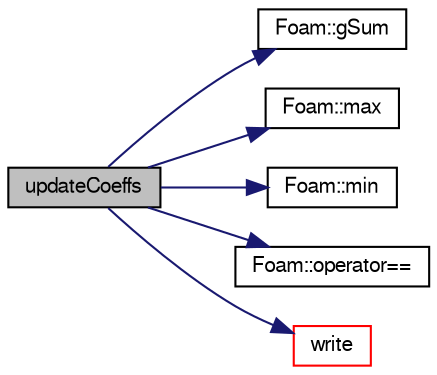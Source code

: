 digraph "updateCoeffs"
{
  bgcolor="transparent";
  edge [fontname="FreeSans",fontsize="10",labelfontname="FreeSans",labelfontsize="10"];
  node [fontname="FreeSans",fontsize="10",shape=record];
  rankdir="LR";
  Node51 [label="updateCoeffs",height=0.2,width=0.4,color="black", fillcolor="grey75", style="filled", fontcolor="black"];
  Node51 -> Node52 [color="midnightblue",fontsize="10",style="solid",fontname="FreeSans"];
  Node52 [label="Foam::gSum",height=0.2,width=0.4,color="black",URL="$a21124.html#a11b1ebb4c53ad062332767d75ca96328"];
  Node51 -> Node53 [color="midnightblue",fontsize="10",style="solid",fontname="FreeSans"];
  Node53 [label="Foam::max",height=0.2,width=0.4,color="black",URL="$a21124.html#ac993e906cf2774ae77e666bc24e81733"];
  Node51 -> Node54 [color="midnightblue",fontsize="10",style="solid",fontname="FreeSans"];
  Node54 [label="Foam::min",height=0.2,width=0.4,color="black",URL="$a21124.html#a253e112ad2d56d96230ff39ea7f442dc"];
  Node51 -> Node55 [color="midnightblue",fontsize="10",style="solid",fontname="FreeSans"];
  Node55 [label="Foam::operator==",height=0.2,width=0.4,color="black",URL="$a21124.html#a28a45d2e3cca6152b024de57575abbf1"];
  Node51 -> Node56 [color="midnightblue",fontsize="10",style="solid",fontname="FreeSans"];
  Node56 [label="write",height=0.2,width=0.4,color="red",URL="$a22338.html#a293fdfec8bdfbd5c3913ab4c9f3454ff",tooltip="Write. "];
}
